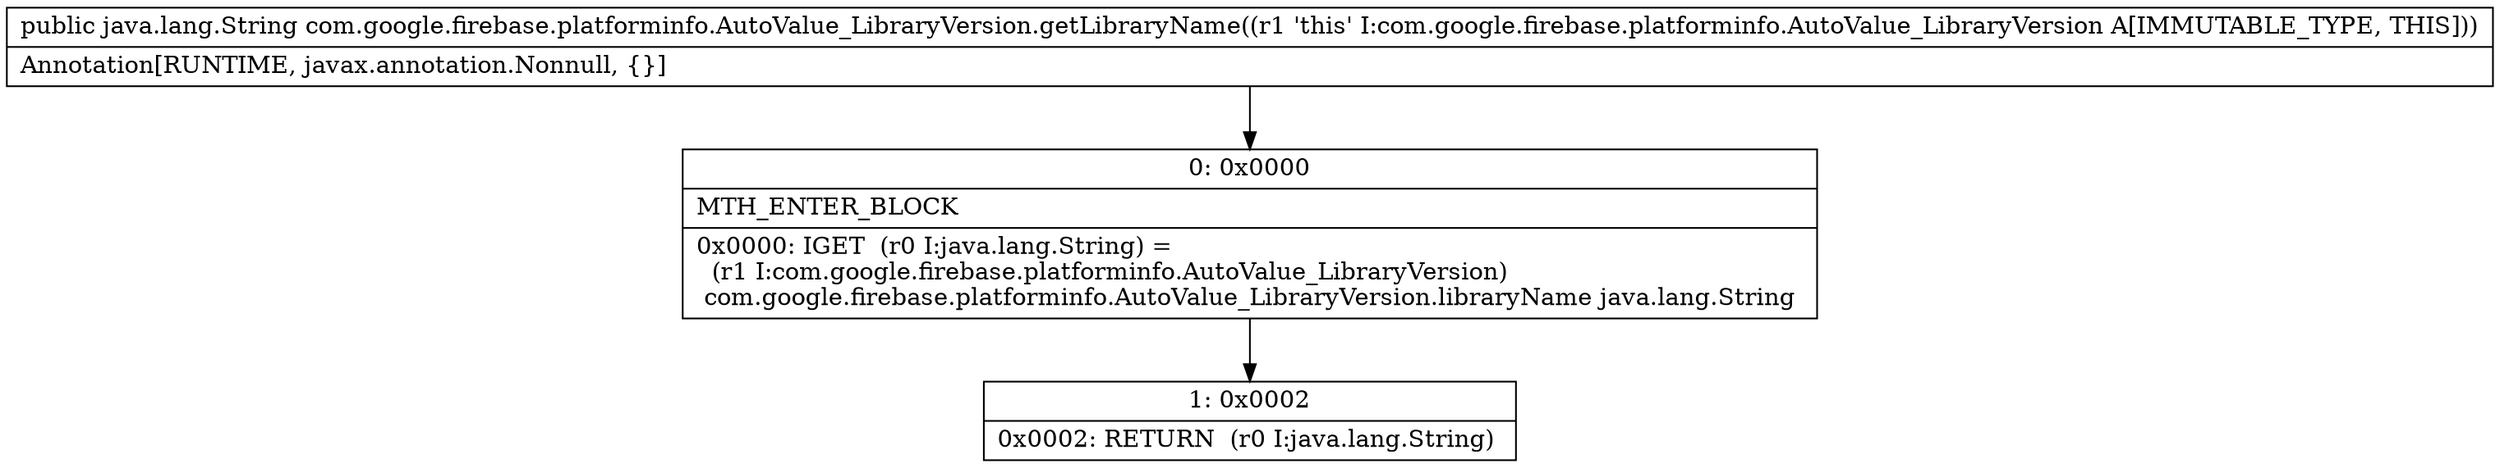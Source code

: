 digraph "CFG forcom.google.firebase.platforminfo.AutoValue_LibraryVersion.getLibraryName()Ljava\/lang\/String;" {
Node_0 [shape=record,label="{0\:\ 0x0000|MTH_ENTER_BLOCK\l|0x0000: IGET  (r0 I:java.lang.String) = \l  (r1 I:com.google.firebase.platforminfo.AutoValue_LibraryVersion)\l com.google.firebase.platforminfo.AutoValue_LibraryVersion.libraryName java.lang.String \l}"];
Node_1 [shape=record,label="{1\:\ 0x0002|0x0002: RETURN  (r0 I:java.lang.String) \l}"];
MethodNode[shape=record,label="{public java.lang.String com.google.firebase.platforminfo.AutoValue_LibraryVersion.getLibraryName((r1 'this' I:com.google.firebase.platforminfo.AutoValue_LibraryVersion A[IMMUTABLE_TYPE, THIS]))  | Annotation[RUNTIME, javax.annotation.Nonnull, \{\}]\l}"];
MethodNode -> Node_0;
Node_0 -> Node_1;
}

